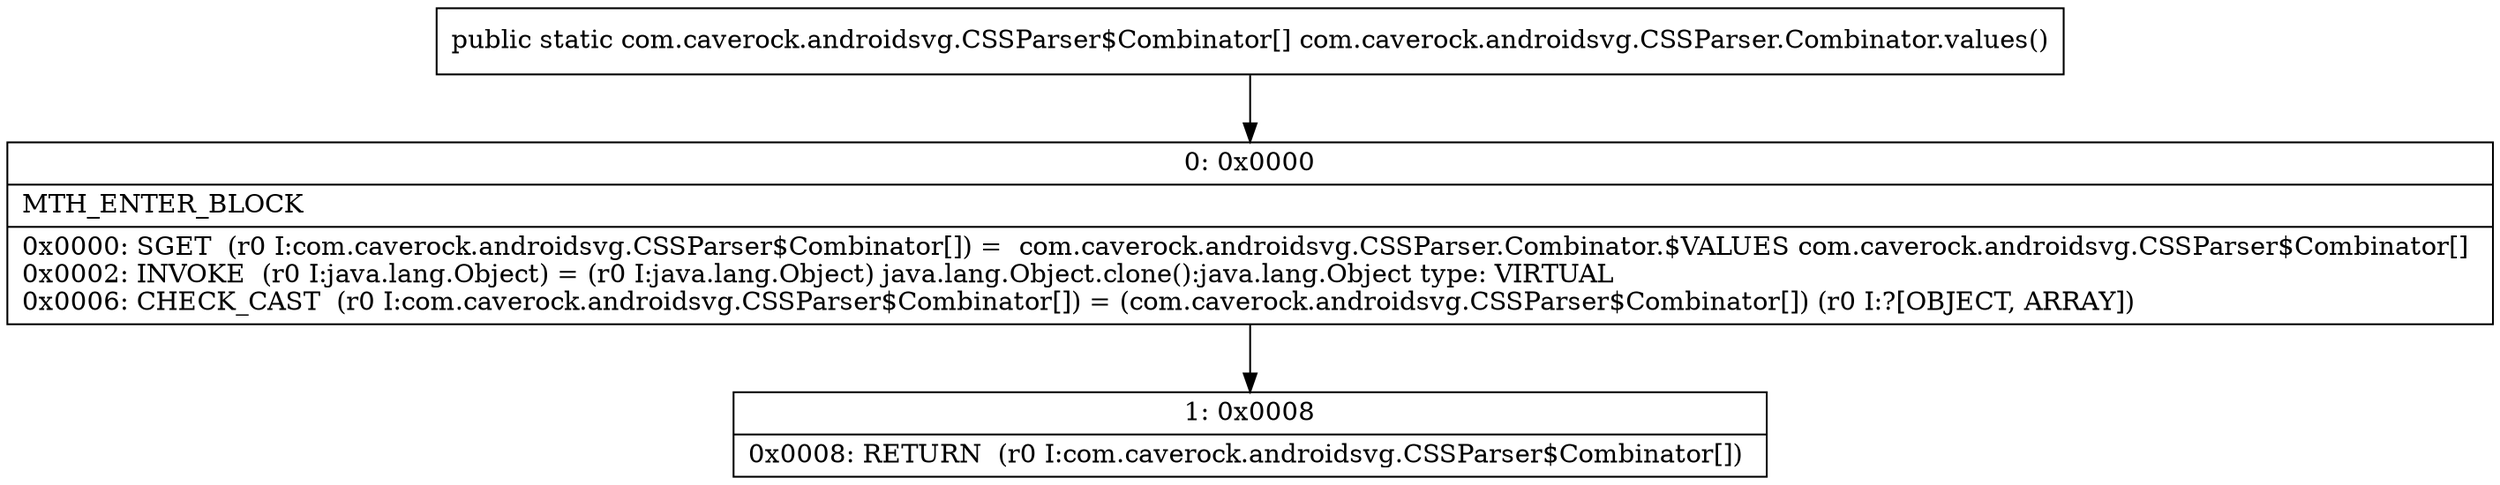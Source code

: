 digraph "CFG forcom.caverock.androidsvg.CSSParser.Combinator.values()[Lcom\/caverock\/androidsvg\/CSSParser$Combinator;" {
Node_0 [shape=record,label="{0\:\ 0x0000|MTH_ENTER_BLOCK\l|0x0000: SGET  (r0 I:com.caverock.androidsvg.CSSParser$Combinator[]) =  com.caverock.androidsvg.CSSParser.Combinator.$VALUES com.caverock.androidsvg.CSSParser$Combinator[] \l0x0002: INVOKE  (r0 I:java.lang.Object) = (r0 I:java.lang.Object) java.lang.Object.clone():java.lang.Object type: VIRTUAL \l0x0006: CHECK_CAST  (r0 I:com.caverock.androidsvg.CSSParser$Combinator[]) = (com.caverock.androidsvg.CSSParser$Combinator[]) (r0 I:?[OBJECT, ARRAY]) \l}"];
Node_1 [shape=record,label="{1\:\ 0x0008|0x0008: RETURN  (r0 I:com.caverock.androidsvg.CSSParser$Combinator[]) \l}"];
MethodNode[shape=record,label="{public static com.caverock.androidsvg.CSSParser$Combinator[] com.caverock.androidsvg.CSSParser.Combinator.values() }"];
MethodNode -> Node_0;
Node_0 -> Node_1;
}


